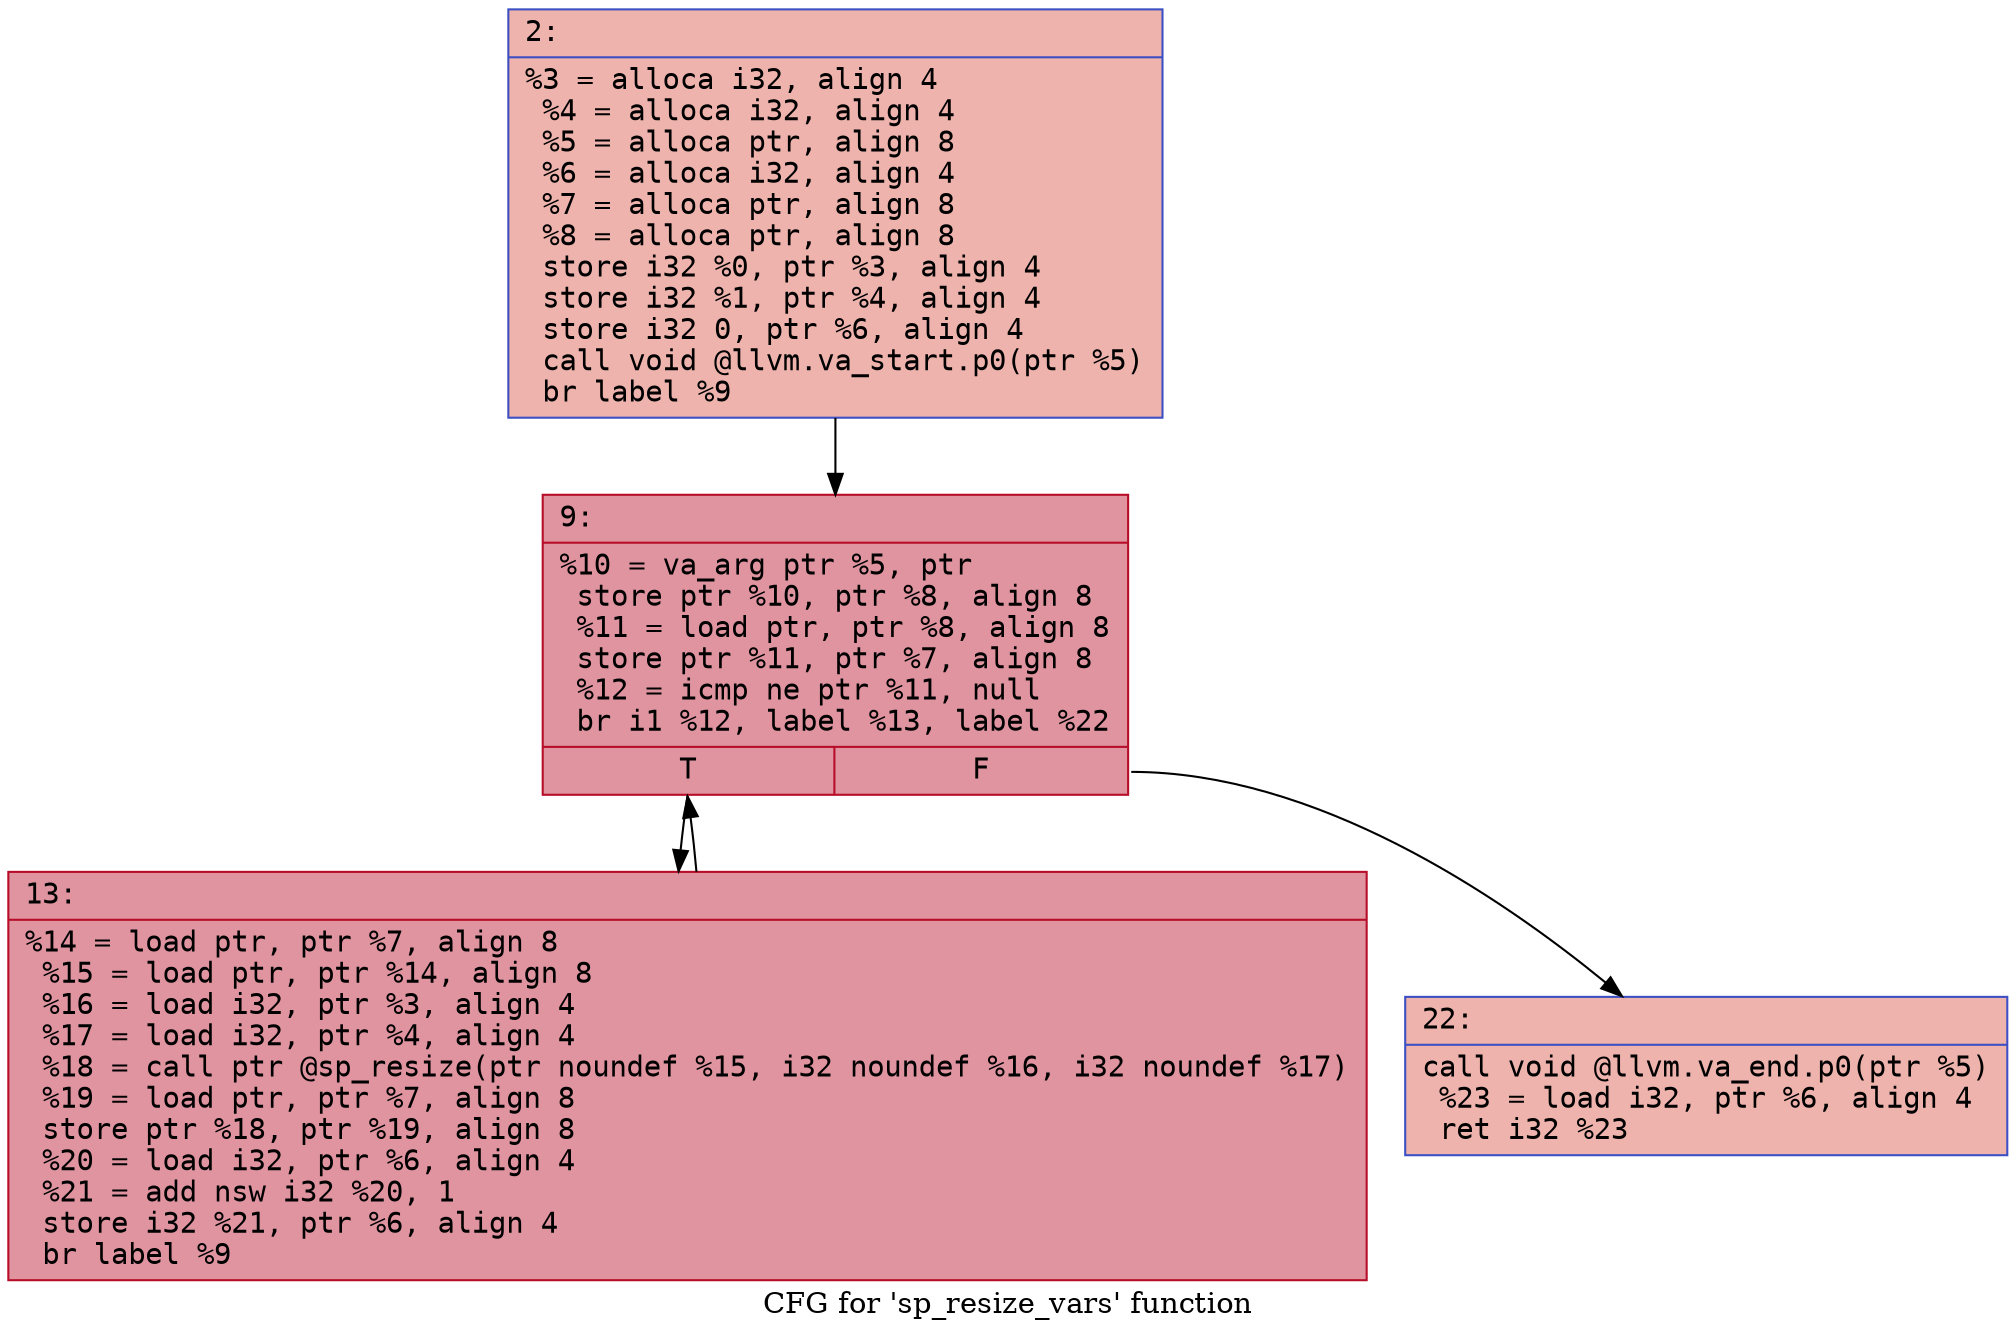 digraph "CFG for 'sp_resize_vars' function" {
	label="CFG for 'sp_resize_vars' function";

	Node0x6000026755e0 [shape=record,color="#3d50c3ff", style=filled, fillcolor="#d6524470" fontname="Courier",label="{2:\l|  %3 = alloca i32, align 4\l  %4 = alloca i32, align 4\l  %5 = alloca ptr, align 8\l  %6 = alloca i32, align 4\l  %7 = alloca ptr, align 8\l  %8 = alloca ptr, align 8\l  store i32 %0, ptr %3, align 4\l  store i32 %1, ptr %4, align 4\l  store i32 0, ptr %6, align 4\l  call void @llvm.va_start.p0(ptr %5)\l  br label %9\l}"];
	Node0x6000026755e0 -> Node0x600002675630[tooltip="2 -> 9\nProbability 100.00%" ];
	Node0x600002675630 [shape=record,color="#b70d28ff", style=filled, fillcolor="#b70d2870" fontname="Courier",label="{9:\l|  %10 = va_arg ptr %5, ptr\l  store ptr %10, ptr %8, align 8\l  %11 = load ptr, ptr %8, align 8\l  store ptr %11, ptr %7, align 8\l  %12 = icmp ne ptr %11, null\l  br i1 %12, label %13, label %22\l|{<s0>T|<s1>F}}"];
	Node0x600002675630:s0 -> Node0x600002675680[tooltip="9 -> 13\nProbability 96.88%" ];
	Node0x600002675630:s1 -> Node0x6000026756d0[tooltip="9 -> 22\nProbability 3.12%" ];
	Node0x600002675680 [shape=record,color="#b70d28ff", style=filled, fillcolor="#b70d2870" fontname="Courier",label="{13:\l|  %14 = load ptr, ptr %7, align 8\l  %15 = load ptr, ptr %14, align 8\l  %16 = load i32, ptr %3, align 4\l  %17 = load i32, ptr %4, align 4\l  %18 = call ptr @sp_resize(ptr noundef %15, i32 noundef %16, i32 noundef %17)\l  %19 = load ptr, ptr %7, align 8\l  store ptr %18, ptr %19, align 8\l  %20 = load i32, ptr %6, align 4\l  %21 = add nsw i32 %20, 1\l  store i32 %21, ptr %6, align 4\l  br label %9\l}"];
	Node0x600002675680 -> Node0x600002675630[tooltip="13 -> 9\nProbability 100.00%" ];
	Node0x6000026756d0 [shape=record,color="#3d50c3ff", style=filled, fillcolor="#d6524470" fontname="Courier",label="{22:\l|  call void @llvm.va_end.p0(ptr %5)\l  %23 = load i32, ptr %6, align 4\l  ret i32 %23\l}"];
}
